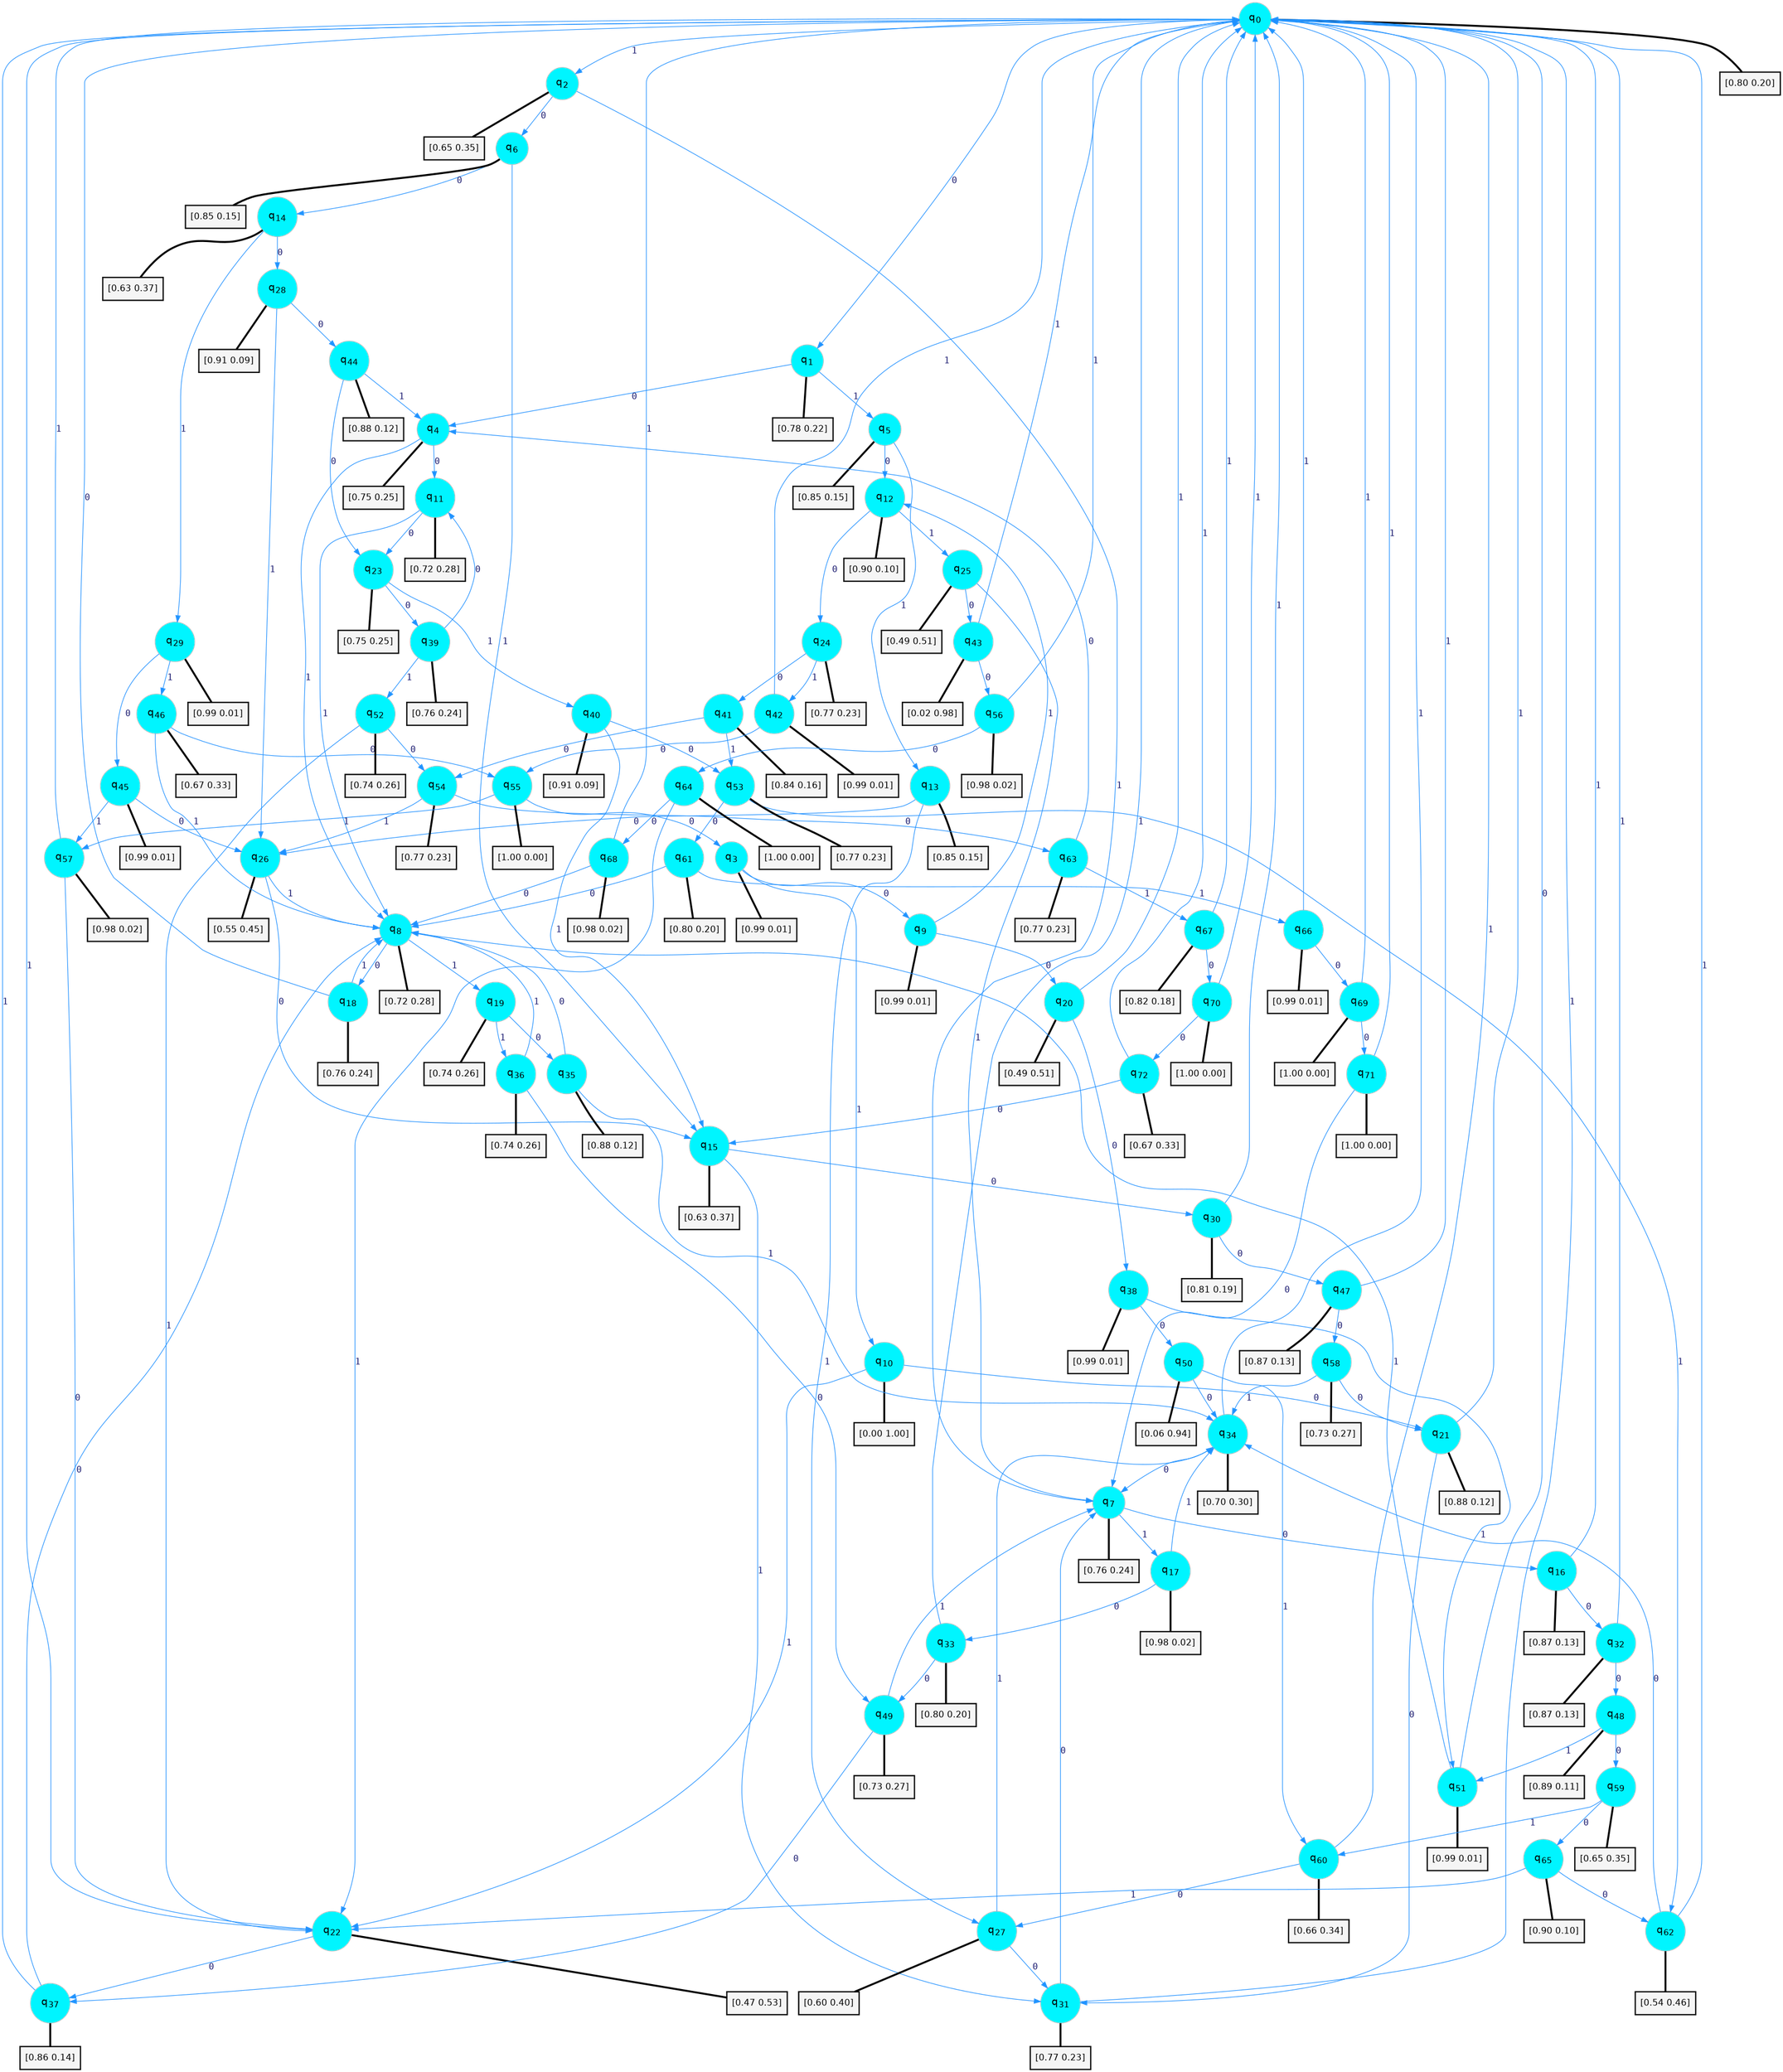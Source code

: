 digraph G {
graph [
bgcolor=transparent, dpi=300, rankdir=TD, size="40,25"];
node [
color=gray, fillcolor=turquoise1, fontcolor=black, fontname=Helvetica, fontsize=16, fontweight=bold, shape=circle, style=filled];
edge [
arrowsize=1, color=dodgerblue1, fontcolor=midnightblue, fontname=courier, fontweight=bold, penwidth=1, style=solid, weight=20];
0[label=<q<SUB>0</SUB>>];
1[label=<q<SUB>1</SUB>>];
2[label=<q<SUB>2</SUB>>];
3[label=<q<SUB>3</SUB>>];
4[label=<q<SUB>4</SUB>>];
5[label=<q<SUB>5</SUB>>];
6[label=<q<SUB>6</SUB>>];
7[label=<q<SUB>7</SUB>>];
8[label=<q<SUB>8</SUB>>];
9[label=<q<SUB>9</SUB>>];
10[label=<q<SUB>10</SUB>>];
11[label=<q<SUB>11</SUB>>];
12[label=<q<SUB>12</SUB>>];
13[label=<q<SUB>13</SUB>>];
14[label=<q<SUB>14</SUB>>];
15[label=<q<SUB>15</SUB>>];
16[label=<q<SUB>16</SUB>>];
17[label=<q<SUB>17</SUB>>];
18[label=<q<SUB>18</SUB>>];
19[label=<q<SUB>19</SUB>>];
20[label=<q<SUB>20</SUB>>];
21[label=<q<SUB>21</SUB>>];
22[label=<q<SUB>22</SUB>>];
23[label=<q<SUB>23</SUB>>];
24[label=<q<SUB>24</SUB>>];
25[label=<q<SUB>25</SUB>>];
26[label=<q<SUB>26</SUB>>];
27[label=<q<SUB>27</SUB>>];
28[label=<q<SUB>28</SUB>>];
29[label=<q<SUB>29</SUB>>];
30[label=<q<SUB>30</SUB>>];
31[label=<q<SUB>31</SUB>>];
32[label=<q<SUB>32</SUB>>];
33[label=<q<SUB>33</SUB>>];
34[label=<q<SUB>34</SUB>>];
35[label=<q<SUB>35</SUB>>];
36[label=<q<SUB>36</SUB>>];
37[label=<q<SUB>37</SUB>>];
38[label=<q<SUB>38</SUB>>];
39[label=<q<SUB>39</SUB>>];
40[label=<q<SUB>40</SUB>>];
41[label=<q<SUB>41</SUB>>];
42[label=<q<SUB>42</SUB>>];
43[label=<q<SUB>43</SUB>>];
44[label=<q<SUB>44</SUB>>];
45[label=<q<SUB>45</SUB>>];
46[label=<q<SUB>46</SUB>>];
47[label=<q<SUB>47</SUB>>];
48[label=<q<SUB>48</SUB>>];
49[label=<q<SUB>49</SUB>>];
50[label=<q<SUB>50</SUB>>];
51[label=<q<SUB>51</SUB>>];
52[label=<q<SUB>52</SUB>>];
53[label=<q<SUB>53</SUB>>];
54[label=<q<SUB>54</SUB>>];
55[label=<q<SUB>55</SUB>>];
56[label=<q<SUB>56</SUB>>];
57[label=<q<SUB>57</SUB>>];
58[label=<q<SUB>58</SUB>>];
59[label=<q<SUB>59</SUB>>];
60[label=<q<SUB>60</SUB>>];
61[label=<q<SUB>61</SUB>>];
62[label=<q<SUB>62</SUB>>];
63[label=<q<SUB>63</SUB>>];
64[label=<q<SUB>64</SUB>>];
65[label=<q<SUB>65</SUB>>];
66[label=<q<SUB>66</SUB>>];
67[label=<q<SUB>67</SUB>>];
68[label=<q<SUB>68</SUB>>];
69[label=<q<SUB>69</SUB>>];
70[label=<q<SUB>70</SUB>>];
71[label=<q<SUB>71</SUB>>];
72[label=<q<SUB>72</SUB>>];
73[label="[0.80 0.20]", shape=box,fontcolor=black, fontname=Helvetica, fontsize=14, penwidth=2, fillcolor=whitesmoke,color=black];
74[label="[0.78 0.22]", shape=box,fontcolor=black, fontname=Helvetica, fontsize=14, penwidth=2, fillcolor=whitesmoke,color=black];
75[label="[0.65 0.35]", shape=box,fontcolor=black, fontname=Helvetica, fontsize=14, penwidth=2, fillcolor=whitesmoke,color=black];
76[label="[0.99 0.01]", shape=box,fontcolor=black, fontname=Helvetica, fontsize=14, penwidth=2, fillcolor=whitesmoke,color=black];
77[label="[0.75 0.25]", shape=box,fontcolor=black, fontname=Helvetica, fontsize=14, penwidth=2, fillcolor=whitesmoke,color=black];
78[label="[0.85 0.15]", shape=box,fontcolor=black, fontname=Helvetica, fontsize=14, penwidth=2, fillcolor=whitesmoke,color=black];
79[label="[0.85 0.15]", shape=box,fontcolor=black, fontname=Helvetica, fontsize=14, penwidth=2, fillcolor=whitesmoke,color=black];
80[label="[0.76 0.24]", shape=box,fontcolor=black, fontname=Helvetica, fontsize=14, penwidth=2, fillcolor=whitesmoke,color=black];
81[label="[0.72 0.28]", shape=box,fontcolor=black, fontname=Helvetica, fontsize=14, penwidth=2, fillcolor=whitesmoke,color=black];
82[label="[0.99 0.01]", shape=box,fontcolor=black, fontname=Helvetica, fontsize=14, penwidth=2, fillcolor=whitesmoke,color=black];
83[label="[0.00 1.00]", shape=box,fontcolor=black, fontname=Helvetica, fontsize=14, penwidth=2, fillcolor=whitesmoke,color=black];
84[label="[0.72 0.28]", shape=box,fontcolor=black, fontname=Helvetica, fontsize=14, penwidth=2, fillcolor=whitesmoke,color=black];
85[label="[0.90 0.10]", shape=box,fontcolor=black, fontname=Helvetica, fontsize=14, penwidth=2, fillcolor=whitesmoke,color=black];
86[label="[0.85 0.15]", shape=box,fontcolor=black, fontname=Helvetica, fontsize=14, penwidth=2, fillcolor=whitesmoke,color=black];
87[label="[0.63 0.37]", shape=box,fontcolor=black, fontname=Helvetica, fontsize=14, penwidth=2, fillcolor=whitesmoke,color=black];
88[label="[0.63 0.37]", shape=box,fontcolor=black, fontname=Helvetica, fontsize=14, penwidth=2, fillcolor=whitesmoke,color=black];
89[label="[0.87 0.13]", shape=box,fontcolor=black, fontname=Helvetica, fontsize=14, penwidth=2, fillcolor=whitesmoke,color=black];
90[label="[0.98 0.02]", shape=box,fontcolor=black, fontname=Helvetica, fontsize=14, penwidth=2, fillcolor=whitesmoke,color=black];
91[label="[0.76 0.24]", shape=box,fontcolor=black, fontname=Helvetica, fontsize=14, penwidth=2, fillcolor=whitesmoke,color=black];
92[label="[0.74 0.26]", shape=box,fontcolor=black, fontname=Helvetica, fontsize=14, penwidth=2, fillcolor=whitesmoke,color=black];
93[label="[0.49 0.51]", shape=box,fontcolor=black, fontname=Helvetica, fontsize=14, penwidth=2, fillcolor=whitesmoke,color=black];
94[label="[0.88 0.12]", shape=box,fontcolor=black, fontname=Helvetica, fontsize=14, penwidth=2, fillcolor=whitesmoke,color=black];
95[label="[0.47 0.53]", shape=box,fontcolor=black, fontname=Helvetica, fontsize=14, penwidth=2, fillcolor=whitesmoke,color=black];
96[label="[0.75 0.25]", shape=box,fontcolor=black, fontname=Helvetica, fontsize=14, penwidth=2, fillcolor=whitesmoke,color=black];
97[label="[0.77 0.23]", shape=box,fontcolor=black, fontname=Helvetica, fontsize=14, penwidth=2, fillcolor=whitesmoke,color=black];
98[label="[0.49 0.51]", shape=box,fontcolor=black, fontname=Helvetica, fontsize=14, penwidth=2, fillcolor=whitesmoke,color=black];
99[label="[0.55 0.45]", shape=box,fontcolor=black, fontname=Helvetica, fontsize=14, penwidth=2, fillcolor=whitesmoke,color=black];
100[label="[0.60 0.40]", shape=box,fontcolor=black, fontname=Helvetica, fontsize=14, penwidth=2, fillcolor=whitesmoke,color=black];
101[label="[0.91 0.09]", shape=box,fontcolor=black, fontname=Helvetica, fontsize=14, penwidth=2, fillcolor=whitesmoke,color=black];
102[label="[0.99 0.01]", shape=box,fontcolor=black, fontname=Helvetica, fontsize=14, penwidth=2, fillcolor=whitesmoke,color=black];
103[label="[0.81 0.19]", shape=box,fontcolor=black, fontname=Helvetica, fontsize=14, penwidth=2, fillcolor=whitesmoke,color=black];
104[label="[0.77 0.23]", shape=box,fontcolor=black, fontname=Helvetica, fontsize=14, penwidth=2, fillcolor=whitesmoke,color=black];
105[label="[0.87 0.13]", shape=box,fontcolor=black, fontname=Helvetica, fontsize=14, penwidth=2, fillcolor=whitesmoke,color=black];
106[label="[0.80 0.20]", shape=box,fontcolor=black, fontname=Helvetica, fontsize=14, penwidth=2, fillcolor=whitesmoke,color=black];
107[label="[0.70 0.30]", shape=box,fontcolor=black, fontname=Helvetica, fontsize=14, penwidth=2, fillcolor=whitesmoke,color=black];
108[label="[0.88 0.12]", shape=box,fontcolor=black, fontname=Helvetica, fontsize=14, penwidth=2, fillcolor=whitesmoke,color=black];
109[label="[0.74 0.26]", shape=box,fontcolor=black, fontname=Helvetica, fontsize=14, penwidth=2, fillcolor=whitesmoke,color=black];
110[label="[0.86 0.14]", shape=box,fontcolor=black, fontname=Helvetica, fontsize=14, penwidth=2, fillcolor=whitesmoke,color=black];
111[label="[0.99 0.01]", shape=box,fontcolor=black, fontname=Helvetica, fontsize=14, penwidth=2, fillcolor=whitesmoke,color=black];
112[label="[0.76 0.24]", shape=box,fontcolor=black, fontname=Helvetica, fontsize=14, penwidth=2, fillcolor=whitesmoke,color=black];
113[label="[0.91 0.09]", shape=box,fontcolor=black, fontname=Helvetica, fontsize=14, penwidth=2, fillcolor=whitesmoke,color=black];
114[label="[0.84 0.16]", shape=box,fontcolor=black, fontname=Helvetica, fontsize=14, penwidth=2, fillcolor=whitesmoke,color=black];
115[label="[0.99 0.01]", shape=box,fontcolor=black, fontname=Helvetica, fontsize=14, penwidth=2, fillcolor=whitesmoke,color=black];
116[label="[0.02 0.98]", shape=box,fontcolor=black, fontname=Helvetica, fontsize=14, penwidth=2, fillcolor=whitesmoke,color=black];
117[label="[0.88 0.12]", shape=box,fontcolor=black, fontname=Helvetica, fontsize=14, penwidth=2, fillcolor=whitesmoke,color=black];
118[label="[0.99 0.01]", shape=box,fontcolor=black, fontname=Helvetica, fontsize=14, penwidth=2, fillcolor=whitesmoke,color=black];
119[label="[0.67 0.33]", shape=box,fontcolor=black, fontname=Helvetica, fontsize=14, penwidth=2, fillcolor=whitesmoke,color=black];
120[label="[0.87 0.13]", shape=box,fontcolor=black, fontname=Helvetica, fontsize=14, penwidth=2, fillcolor=whitesmoke,color=black];
121[label="[0.89 0.11]", shape=box,fontcolor=black, fontname=Helvetica, fontsize=14, penwidth=2, fillcolor=whitesmoke,color=black];
122[label="[0.73 0.27]", shape=box,fontcolor=black, fontname=Helvetica, fontsize=14, penwidth=2, fillcolor=whitesmoke,color=black];
123[label="[0.06 0.94]", shape=box,fontcolor=black, fontname=Helvetica, fontsize=14, penwidth=2, fillcolor=whitesmoke,color=black];
124[label="[0.99 0.01]", shape=box,fontcolor=black, fontname=Helvetica, fontsize=14, penwidth=2, fillcolor=whitesmoke,color=black];
125[label="[0.74 0.26]", shape=box,fontcolor=black, fontname=Helvetica, fontsize=14, penwidth=2, fillcolor=whitesmoke,color=black];
126[label="[0.77 0.23]", shape=box,fontcolor=black, fontname=Helvetica, fontsize=14, penwidth=2, fillcolor=whitesmoke,color=black];
127[label="[0.77 0.23]", shape=box,fontcolor=black, fontname=Helvetica, fontsize=14, penwidth=2, fillcolor=whitesmoke,color=black];
128[label="[1.00 0.00]", shape=box,fontcolor=black, fontname=Helvetica, fontsize=14, penwidth=2, fillcolor=whitesmoke,color=black];
129[label="[0.98 0.02]", shape=box,fontcolor=black, fontname=Helvetica, fontsize=14, penwidth=2, fillcolor=whitesmoke,color=black];
130[label="[0.98 0.02]", shape=box,fontcolor=black, fontname=Helvetica, fontsize=14, penwidth=2, fillcolor=whitesmoke,color=black];
131[label="[0.73 0.27]", shape=box,fontcolor=black, fontname=Helvetica, fontsize=14, penwidth=2, fillcolor=whitesmoke,color=black];
132[label="[0.65 0.35]", shape=box,fontcolor=black, fontname=Helvetica, fontsize=14, penwidth=2, fillcolor=whitesmoke,color=black];
133[label="[0.66 0.34]", shape=box,fontcolor=black, fontname=Helvetica, fontsize=14, penwidth=2, fillcolor=whitesmoke,color=black];
134[label="[0.80 0.20]", shape=box,fontcolor=black, fontname=Helvetica, fontsize=14, penwidth=2, fillcolor=whitesmoke,color=black];
135[label="[0.54 0.46]", shape=box,fontcolor=black, fontname=Helvetica, fontsize=14, penwidth=2, fillcolor=whitesmoke,color=black];
136[label="[0.77 0.23]", shape=box,fontcolor=black, fontname=Helvetica, fontsize=14, penwidth=2, fillcolor=whitesmoke,color=black];
137[label="[1.00 0.00]", shape=box,fontcolor=black, fontname=Helvetica, fontsize=14, penwidth=2, fillcolor=whitesmoke,color=black];
138[label="[0.90 0.10]", shape=box,fontcolor=black, fontname=Helvetica, fontsize=14, penwidth=2, fillcolor=whitesmoke,color=black];
139[label="[0.99 0.01]", shape=box,fontcolor=black, fontname=Helvetica, fontsize=14, penwidth=2, fillcolor=whitesmoke,color=black];
140[label="[0.82 0.18]", shape=box,fontcolor=black, fontname=Helvetica, fontsize=14, penwidth=2, fillcolor=whitesmoke,color=black];
141[label="[0.98 0.02]", shape=box,fontcolor=black, fontname=Helvetica, fontsize=14, penwidth=2, fillcolor=whitesmoke,color=black];
142[label="[1.00 0.00]", shape=box,fontcolor=black, fontname=Helvetica, fontsize=14, penwidth=2, fillcolor=whitesmoke,color=black];
143[label="[1.00 0.00]", shape=box,fontcolor=black, fontname=Helvetica, fontsize=14, penwidth=2, fillcolor=whitesmoke,color=black];
144[label="[1.00 0.00]", shape=box,fontcolor=black, fontname=Helvetica, fontsize=14, penwidth=2, fillcolor=whitesmoke,color=black];
145[label="[0.67 0.33]", shape=box,fontcolor=black, fontname=Helvetica, fontsize=14, penwidth=2, fillcolor=whitesmoke,color=black];
0->1 [label=0];
0->2 [label=1];
0->73 [arrowhead=none, penwidth=3,color=black];
1->4 [label=0];
1->5 [label=1];
1->74 [arrowhead=none, penwidth=3,color=black];
2->6 [label=0];
2->7 [label=1];
2->75 [arrowhead=none, penwidth=3,color=black];
3->9 [label=0];
3->10 [label=1];
3->76 [arrowhead=none, penwidth=3,color=black];
4->11 [label=0];
4->8 [label=1];
4->77 [arrowhead=none, penwidth=3,color=black];
5->12 [label=0];
5->13 [label=1];
5->78 [arrowhead=none, penwidth=3,color=black];
6->14 [label=0];
6->15 [label=1];
6->79 [arrowhead=none, penwidth=3,color=black];
7->16 [label=0];
7->17 [label=1];
7->80 [arrowhead=none, penwidth=3,color=black];
8->18 [label=0];
8->19 [label=1];
8->81 [arrowhead=none, penwidth=3,color=black];
9->20 [label=0];
9->12 [label=1];
9->82 [arrowhead=none, penwidth=3,color=black];
10->21 [label=0];
10->22 [label=1];
10->83 [arrowhead=none, penwidth=3,color=black];
11->23 [label=0];
11->8 [label=1];
11->84 [arrowhead=none, penwidth=3,color=black];
12->24 [label=0];
12->25 [label=1];
12->85 [arrowhead=none, penwidth=3,color=black];
13->26 [label=0];
13->27 [label=1];
13->86 [arrowhead=none, penwidth=3,color=black];
14->28 [label=0];
14->29 [label=1];
14->87 [arrowhead=none, penwidth=3,color=black];
15->30 [label=0];
15->31 [label=1];
15->88 [arrowhead=none, penwidth=3,color=black];
16->32 [label=0];
16->0 [label=1];
16->89 [arrowhead=none, penwidth=3,color=black];
17->33 [label=0];
17->34 [label=1];
17->90 [arrowhead=none, penwidth=3,color=black];
18->0 [label=0];
18->8 [label=1];
18->91 [arrowhead=none, penwidth=3,color=black];
19->35 [label=0];
19->36 [label=1];
19->92 [arrowhead=none, penwidth=3,color=black];
20->38 [label=0];
20->0 [label=1];
20->93 [arrowhead=none, penwidth=3,color=black];
21->31 [label=0];
21->0 [label=1];
21->94 [arrowhead=none, penwidth=3,color=black];
22->37 [label=0];
22->0 [label=1];
22->95 [arrowhead=none, penwidth=3,color=black];
23->39 [label=0];
23->40 [label=1];
23->96 [arrowhead=none, penwidth=3,color=black];
24->41 [label=0];
24->42 [label=1];
24->97 [arrowhead=none, penwidth=3,color=black];
25->43 [label=0];
25->7 [label=1];
25->98 [arrowhead=none, penwidth=3,color=black];
26->15 [label=0];
26->8 [label=1];
26->99 [arrowhead=none, penwidth=3,color=black];
27->31 [label=0];
27->34 [label=1];
27->100 [arrowhead=none, penwidth=3,color=black];
28->44 [label=0];
28->26 [label=1];
28->101 [arrowhead=none, penwidth=3,color=black];
29->45 [label=0];
29->46 [label=1];
29->102 [arrowhead=none, penwidth=3,color=black];
30->47 [label=0];
30->0 [label=1];
30->103 [arrowhead=none, penwidth=3,color=black];
31->7 [label=0];
31->0 [label=1];
31->104 [arrowhead=none, penwidth=3,color=black];
32->48 [label=0];
32->0 [label=1];
32->105 [arrowhead=none, penwidth=3,color=black];
33->49 [label=0];
33->0 [label=1];
33->106 [arrowhead=none, penwidth=3,color=black];
34->7 [label=0];
34->0 [label=1];
34->107 [arrowhead=none, penwidth=3,color=black];
35->8 [label=0];
35->34 [label=1];
35->108 [arrowhead=none, penwidth=3,color=black];
36->49 [label=0];
36->8 [label=1];
36->109 [arrowhead=none, penwidth=3,color=black];
37->8 [label=0];
37->0 [label=1];
37->110 [arrowhead=none, penwidth=3,color=black];
38->50 [label=0];
38->51 [label=1];
38->111 [arrowhead=none, penwidth=3,color=black];
39->11 [label=0];
39->52 [label=1];
39->112 [arrowhead=none, penwidth=3,color=black];
40->53 [label=0];
40->15 [label=1];
40->113 [arrowhead=none, penwidth=3,color=black];
41->54 [label=0];
41->53 [label=1];
41->114 [arrowhead=none, penwidth=3,color=black];
42->55 [label=0];
42->0 [label=1];
42->115 [arrowhead=none, penwidth=3,color=black];
43->56 [label=0];
43->0 [label=1];
43->116 [arrowhead=none, penwidth=3,color=black];
44->23 [label=0];
44->4 [label=1];
44->117 [arrowhead=none, penwidth=3,color=black];
45->26 [label=0];
45->57 [label=1];
45->118 [arrowhead=none, penwidth=3,color=black];
46->55 [label=0];
46->8 [label=1];
46->119 [arrowhead=none, penwidth=3,color=black];
47->58 [label=0];
47->0 [label=1];
47->120 [arrowhead=none, penwidth=3,color=black];
48->59 [label=0];
48->51 [label=1];
48->121 [arrowhead=none, penwidth=3,color=black];
49->37 [label=0];
49->7 [label=1];
49->122 [arrowhead=none, penwidth=3,color=black];
50->34 [label=0];
50->60 [label=1];
50->123 [arrowhead=none, penwidth=3,color=black];
51->0 [label=0];
51->8 [label=1];
51->124 [arrowhead=none, penwidth=3,color=black];
52->54 [label=0];
52->22 [label=1];
52->125 [arrowhead=none, penwidth=3,color=black];
53->61 [label=0];
53->62 [label=1];
53->126 [arrowhead=none, penwidth=3,color=black];
54->63 [label=0];
54->26 [label=1];
54->127 [arrowhead=none, penwidth=3,color=black];
55->3 [label=0];
55->57 [label=1];
55->128 [arrowhead=none, penwidth=3,color=black];
56->64 [label=0];
56->0 [label=1];
56->129 [arrowhead=none, penwidth=3,color=black];
57->22 [label=0];
57->0 [label=1];
57->130 [arrowhead=none, penwidth=3,color=black];
58->21 [label=0];
58->34 [label=1];
58->131 [arrowhead=none, penwidth=3,color=black];
59->65 [label=0];
59->60 [label=1];
59->132 [arrowhead=none, penwidth=3,color=black];
60->27 [label=0];
60->0 [label=1];
60->133 [arrowhead=none, penwidth=3,color=black];
61->8 [label=0];
61->66 [label=1];
61->134 [arrowhead=none, penwidth=3,color=black];
62->34 [label=0];
62->0 [label=1];
62->135 [arrowhead=none, penwidth=3,color=black];
63->4 [label=0];
63->67 [label=1];
63->136 [arrowhead=none, penwidth=3,color=black];
64->68 [label=0];
64->22 [label=1];
64->137 [arrowhead=none, penwidth=3,color=black];
65->62 [label=0];
65->22 [label=1];
65->138 [arrowhead=none, penwidth=3,color=black];
66->69 [label=0];
66->0 [label=1];
66->139 [arrowhead=none, penwidth=3,color=black];
67->70 [label=0];
67->0 [label=1];
67->140 [arrowhead=none, penwidth=3,color=black];
68->8 [label=0];
68->0 [label=1];
68->141 [arrowhead=none, penwidth=3,color=black];
69->71 [label=0];
69->0 [label=1];
69->142 [arrowhead=none, penwidth=3,color=black];
70->72 [label=0];
70->0 [label=1];
70->143 [arrowhead=none, penwidth=3,color=black];
71->7 [label=0];
71->0 [label=1];
71->144 [arrowhead=none, penwidth=3,color=black];
72->15 [label=0];
72->0 [label=1];
72->145 [arrowhead=none, penwidth=3,color=black];
}
